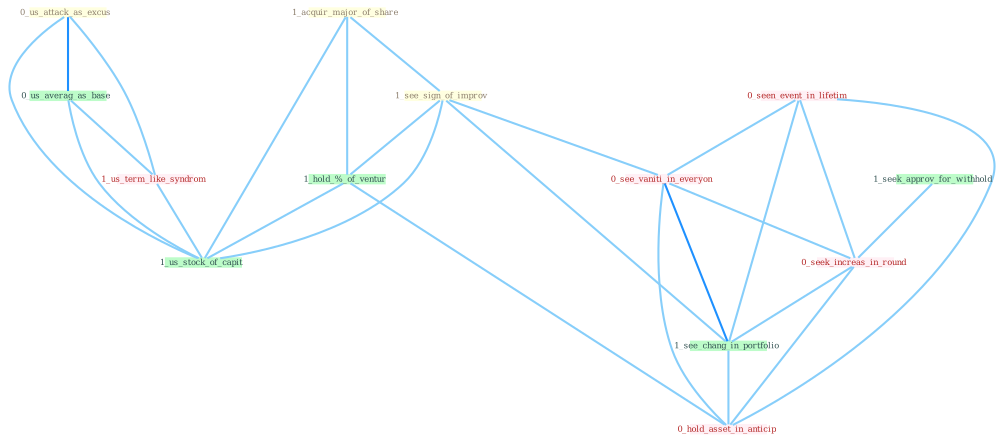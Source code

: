 Graph G{ 
    node
    [shape=polygon,style=filled,width=.5,height=.06,color="#BDFCC9",fixedsize=true,fontsize=4,
    fontcolor="#2f4f4f"];
    {node
    [color="#ffffe0", fontcolor="#8b7d6b"] "0_us_attack_as_excus " "1_acquir_major_of_share " "1_see_sign_of_improv "}
{node [color="#fff0f5", fontcolor="#b22222"] "0_seen_event_in_lifetim " "1_us_term_like_syndrom " "0_see_vaniti_in_everyon " "0_seek_increas_in_round " "0_hold_asset_in_anticip "}
edge [color="#B0E2FF"];

	"0_us_attack_as_excus " -- "0_us_averag_as_base " [w="2", color="#1e90ff" , len=0.8];
	"0_us_attack_as_excus " -- "1_us_term_like_syndrom " [w="1", color="#87cefa" ];
	"0_us_attack_as_excus " -- "1_us_stock_of_capit " [w="1", color="#87cefa" ];
	"1_acquir_major_of_share " -- "1_see_sign_of_improv " [w="1", color="#87cefa" ];
	"1_acquir_major_of_share " -- "1_hold_%_of_ventur " [w="1", color="#87cefa" ];
	"1_acquir_major_of_share " -- "1_us_stock_of_capit " [w="1", color="#87cefa" ];
	"1_see_sign_of_improv " -- "1_hold_%_of_ventur " [w="1", color="#87cefa" ];
	"1_see_sign_of_improv " -- "0_see_vaniti_in_everyon " [w="1", color="#87cefa" ];
	"1_see_sign_of_improv " -- "1_us_stock_of_capit " [w="1", color="#87cefa" ];
	"1_see_sign_of_improv " -- "1_see_chang_in_portfolio " [w="1", color="#87cefa" ];
	"0_seen_event_in_lifetim " -- "0_see_vaniti_in_everyon " [w="1", color="#87cefa" ];
	"0_seen_event_in_lifetim " -- "0_seek_increas_in_round " [w="1", color="#87cefa" ];
	"0_seen_event_in_lifetim " -- "1_see_chang_in_portfolio " [w="1", color="#87cefa" ];
	"0_seen_event_in_lifetim " -- "0_hold_asset_in_anticip " [w="1", color="#87cefa" ];
	"0_us_averag_as_base " -- "1_us_term_like_syndrom " [w="1", color="#87cefa" ];
	"0_us_averag_as_base " -- "1_us_stock_of_capit " [w="1", color="#87cefa" ];
	"1_us_term_like_syndrom " -- "1_us_stock_of_capit " [w="1", color="#87cefa" ];
	"1_seek_approv_for_withhold " -- "0_seek_increas_in_round " [w="1", color="#87cefa" ];
	"1_hold_%_of_ventur " -- "1_us_stock_of_capit " [w="1", color="#87cefa" ];
	"1_hold_%_of_ventur " -- "0_hold_asset_in_anticip " [w="1", color="#87cefa" ];
	"0_see_vaniti_in_everyon " -- "0_seek_increas_in_round " [w="1", color="#87cefa" ];
	"0_see_vaniti_in_everyon " -- "1_see_chang_in_portfolio " [w="2", color="#1e90ff" , len=0.8];
	"0_see_vaniti_in_everyon " -- "0_hold_asset_in_anticip " [w="1", color="#87cefa" ];
	"0_seek_increas_in_round " -- "1_see_chang_in_portfolio " [w="1", color="#87cefa" ];
	"0_seek_increas_in_round " -- "0_hold_asset_in_anticip " [w="1", color="#87cefa" ];
	"1_see_chang_in_portfolio " -- "0_hold_asset_in_anticip " [w="1", color="#87cefa" ];
}